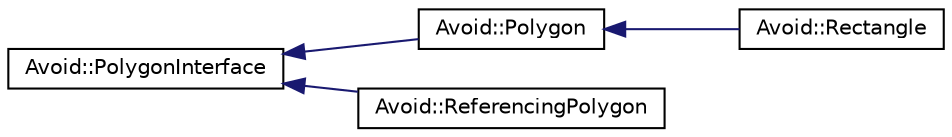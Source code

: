 digraph "Graphical Class Hierarchy"
{
  edge [fontname="Helvetica",fontsize="10",labelfontname="Helvetica",labelfontsize="10"];
  node [fontname="Helvetica",fontsize="10",shape=record];
  rankdir="LR";
  Node0 [label="Avoid::PolygonInterface",height=0.2,width=0.4,color="black", fillcolor="white", style="filled",URL="$classAvoid_1_1PolygonInterface.html",tooltip="A common interface used by the Polygon classes. "];
  Node0 -> Node1 [dir="back",color="midnightblue",fontsize="10",style="solid",fontname="Helvetica"];
  Node1 [label="Avoid::Polygon",height=0.2,width=0.4,color="black", fillcolor="white", style="filled",URL="$classAvoid_1_1Polygon.html",tooltip="A dynamic Polygon, to which points can be easily added and removed. "];
  Node1 -> Node2 [dir="back",color="midnightblue",fontsize="10",style="solid",fontname="Helvetica"];
  Node2 [label="Avoid::Rectangle",height=0.2,width=0.4,color="black", fillcolor="white", style="filled",URL="$classAvoid_1_1Rectangle.html",tooltip="A Rectangle, a simpler way to define the polygon for square or rectangular shapes. "];
  Node0 -> Node3 [dir="back",color="midnightblue",fontsize="10",style="solid",fontname="Helvetica"];
  Node3 [label="Avoid::ReferencingPolygon",height=0.2,width=0.4,color="black", fillcolor="white", style="filled",URL="$classAvoid_1_1ReferencingPolygon.html",tooltip="A Polygon which just references its points from other Polygons. "];
}
